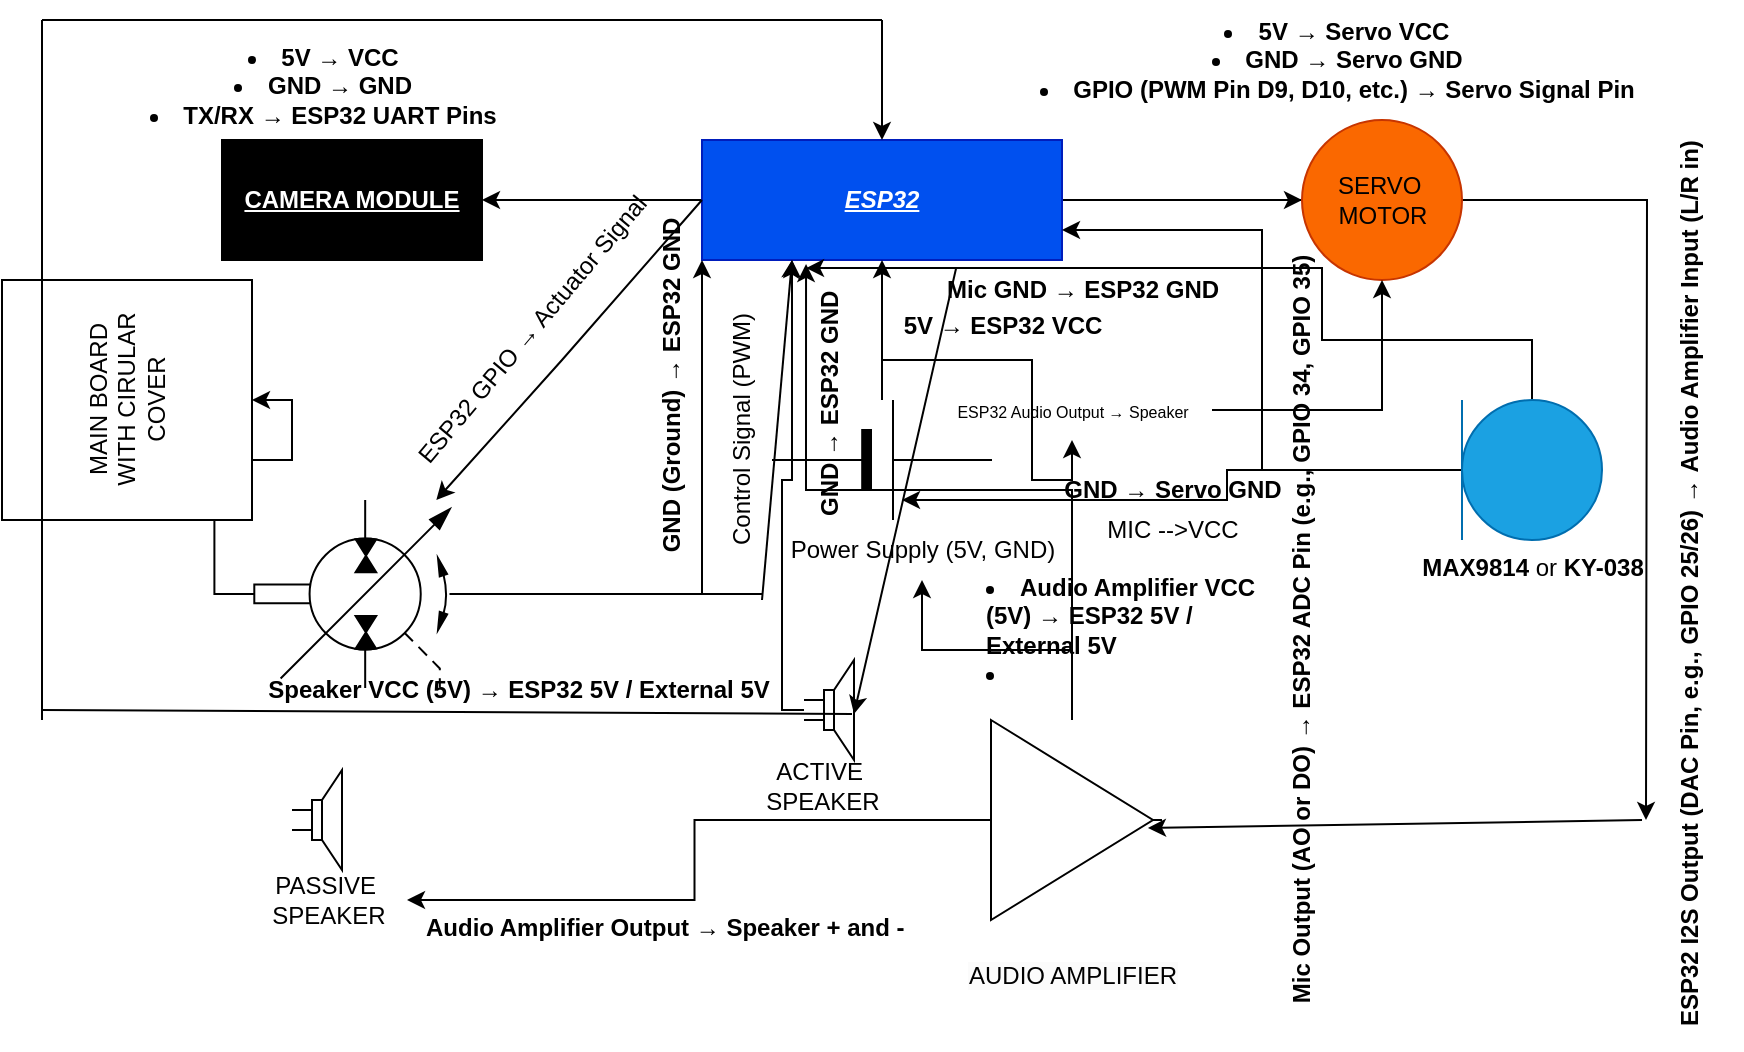 <mxfile version="26.0.14">
  <diagram name="Page-1" id="xw0azsXiT1ffzXBx3dtR">
    <mxGraphModel dx="880" dy="472" grid="1" gridSize="10" guides="1" tooltips="1" connect="1" arrows="1" fold="1" page="1" pageScale="1" pageWidth="827" pageHeight="1169" math="0" shadow="0">
      <root>
        <mxCell id="0" />
        <mxCell id="1" parent="0" />
        <mxCell id="bhfImXdg9pNfIHxLkrQA-6" value="" style="edgeStyle=orthogonalEdgeStyle;rounded=0;orthogonalLoop=1;jettySize=auto;html=1;" edge="1" parent="1" source="bhfImXdg9pNfIHxLkrQA-1" target="bhfImXdg9pNfIHxLkrQA-3">
          <mxGeometry relative="1" as="geometry" />
        </mxCell>
        <mxCell id="bhfImXdg9pNfIHxLkrQA-8" value="" style="edgeStyle=orthogonalEdgeStyle;rounded=0;orthogonalLoop=1;jettySize=auto;html=1;" edge="1" parent="1" source="bhfImXdg9pNfIHxLkrQA-1">
          <mxGeometry relative="1" as="geometry">
            <mxPoint x="650" y="110" as="targetPoint" />
          </mxGeometry>
        </mxCell>
        <mxCell id="bhfImXdg9pNfIHxLkrQA-59" value="" style="edgeStyle=orthogonalEdgeStyle;rounded=0;orthogonalLoop=1;jettySize=auto;html=1;" edge="1" parent="1" source="bhfImXdg9pNfIHxLkrQA-1">
          <mxGeometry relative="1" as="geometry">
            <mxPoint x="822" y="420" as="targetPoint" />
          </mxGeometry>
        </mxCell>
        <mxCell id="bhfImXdg9pNfIHxLkrQA-1" value="ESP32" style="rounded=0;whiteSpace=wrap;html=1;fillColor=#0050ef;strokeColor=#001DBC;fontColor=#ffffff;fontStyle=7" vertex="1" parent="1">
          <mxGeometry x="350" y="80" width="180" height="60" as="geometry" />
        </mxCell>
        <mxCell id="bhfImXdg9pNfIHxLkrQA-3" value="CAMERA MODULE" style="rounded=0;whiteSpace=wrap;html=1;fillColor=#000000;fontStyle=5;fontFamily=Helvetica;textShadow=1;fontColor=#FFFFFF;" vertex="1" parent="1">
          <mxGeometry x="110" y="80" width="130" height="60" as="geometry" />
        </mxCell>
        <mxCell id="bhfImXdg9pNfIHxLkrQA-4" value="SERVO&amp;nbsp;&lt;div&gt;MOTOR&lt;/div&gt;" style="verticalLabelPosition=middle;shadow=0;dashed=0;align=center;html=1;verticalAlign=middle;strokeWidth=1;shape=ellipse;aspect=fixed;fontSize=12;fillColor=#fa6800;fontColor=#000000;strokeColor=#C73500;" vertex="1" parent="1">
          <mxGeometry x="650" y="70" width="80" height="80" as="geometry" />
        </mxCell>
        <mxCell id="bhfImXdg9pNfIHxLkrQA-9" value="" style="edgeStyle=orthogonalEdgeStyle;rounded=0;orthogonalLoop=1;jettySize=auto;html=1;" edge="1" parent="1" source="bhfImXdg9pNfIHxLkrQA-5" target="bhfImXdg9pNfIHxLkrQA-1">
          <mxGeometry relative="1" as="geometry" />
        </mxCell>
        <mxCell id="bhfImXdg9pNfIHxLkrQA-14" value="" style="edgeStyle=orthogonalEdgeStyle;rounded=0;orthogonalLoop=1;jettySize=auto;html=1;" edge="1" parent="1" source="bhfImXdg9pNfIHxLkrQA-77" target="bhfImXdg9pNfIHxLkrQA-4">
          <mxGeometry relative="1" as="geometry">
            <mxPoint x="575" y="240" as="targetPoint" />
          </mxGeometry>
        </mxCell>
        <mxCell id="bhfImXdg9pNfIHxLkrQA-5" value="" style="verticalLabelPosition=bottom;shadow=0;dashed=0;align=center;fillColor=strokeColor;html=1;verticalAlign=top;strokeWidth=1;shape=mxgraph.electrical.miscellaneous.monocell_battery;" vertex="1" parent="1">
          <mxGeometry x="385" y="210" width="110" height="60" as="geometry" />
        </mxCell>
        <mxCell id="bhfImXdg9pNfIHxLkrQA-10" value="Power Supply (5V, GND)" style="text;html=1;align=center;verticalAlign=middle;resizable=0;points=[];autosize=1;strokeColor=none;fillColor=none;" vertex="1" parent="1">
          <mxGeometry x="380" y="270" width="160" height="30" as="geometry" />
        </mxCell>
        <mxCell id="bhfImXdg9pNfIHxLkrQA-11" value="&lt;li data-end=&quot;1162&quot; data-start=&quot;1142&quot;&gt;&lt;strong data-end=&quot;1150&quot; data-start=&quot;1144&quot;&gt;5V&lt;/strong&gt; → &lt;strong data-end=&quot;1160&quot; data-start=&quot;1153&quot;&gt;VCC&lt;/strong&gt;&lt;/li&gt;&lt;li data-end=&quot;1186&quot; data-start=&quot;1165&quot;&gt;&lt;strong data-end=&quot;1174&quot; data-start=&quot;1167&quot;&gt;GND&lt;/strong&gt; → &lt;strong data-end=&quot;1184&quot; data-start=&quot;1177&quot;&gt;GND&lt;/strong&gt;&lt;/li&gt;&lt;li data-end=&quot;1224&quot; data-start=&quot;1189&quot;&gt;&lt;strong data-end=&quot;1200&quot; data-start=&quot;1191&quot;&gt;TX/RX&lt;/strong&gt; → &lt;strong data-end=&quot;1222&quot; data-start=&quot;1203&quot;&gt;ESP32 UART Pins&lt;/strong&gt;&lt;/li&gt;" style="text;html=1;align=center;verticalAlign=middle;resizable=0;points=[];autosize=1;strokeColor=none;fillColor=none;" vertex="1" parent="1">
          <mxGeometry x="60" y="23" width="200" height="60" as="geometry" />
        </mxCell>
        <mxCell id="bhfImXdg9pNfIHxLkrQA-12" value="&lt;li data-end=&quot;1361&quot; data-start=&quot;1335&quot;&gt;&lt;strong data-end=&quot;1343&quot; data-start=&quot;1337&quot;&gt;5V&lt;/strong&gt; → &lt;strong data-end=&quot;1359&quot; data-start=&quot;1346&quot;&gt;Servo VCC&lt;/strong&gt;&lt;/li&gt;&lt;li data-end=&quot;1391&quot; data-start=&quot;1364&quot;&gt;&lt;strong data-end=&quot;1373&quot; data-start=&quot;1366&quot;&gt;GND&lt;/strong&gt; → &lt;strong data-end=&quot;1389&quot; data-start=&quot;1376&quot;&gt;Servo GND&lt;/strong&gt;&lt;/li&gt;&lt;li data-end=&quot;1453&quot; data-start=&quot;1394&quot;&gt;&lt;strong data-end=&quot;1428&quot; data-start=&quot;1396&quot;&gt;GPIO (PWM Pin D9, D10, etc.)&lt;/strong&gt; → &lt;strong data-end=&quot;1451&quot; data-start=&quot;1431&quot;&gt;Servo Signal Pin&lt;/strong&gt;&lt;/li&gt;" style="text;html=1;align=center;verticalAlign=middle;resizable=0;points=[];autosize=1;strokeColor=none;fillColor=none;" vertex="1" parent="1">
          <mxGeometry x="507" y="10" width="320" height="60" as="geometry" />
        </mxCell>
        <mxCell id="bhfImXdg9pNfIHxLkrQA-15" value="&lt;strong data-end=&quot;1566&quot; data-start=&quot;1560&quot;&gt;5V&lt;/strong&gt; → &lt;strong data-end=&quot;1582&quot; data-start=&quot;1569&quot;&gt;ESP32 VCC&lt;/strong&gt;" style="text;html=1;align=center;verticalAlign=middle;resizable=0;points=[];autosize=1;strokeColor=none;fillColor=none;" vertex="1" parent="1">
          <mxGeometry x="440" y="158" width="120" height="30" as="geometry" />
        </mxCell>
        <mxCell id="bhfImXdg9pNfIHxLkrQA-16" value="&lt;strong data-end=&quot;1596&quot; data-start=&quot;1589&quot;&gt;GND&lt;/strong&gt; → &lt;strong data-end=&quot;1624&quot; data-start=&quot;1599&quot;&gt;Servo GND&lt;/strong&gt;" style="text;html=1;align=center;verticalAlign=middle;resizable=0;points=[];autosize=1;strokeColor=none;fillColor=none;" vertex="1" parent="1">
          <mxGeometry x="520" y="240" width="130" height="30" as="geometry" />
        </mxCell>
        <mxCell id="bhfImXdg9pNfIHxLkrQA-29" value="" style="edgeStyle=orthogonalEdgeStyle;rounded=0;orthogonalLoop=1;jettySize=auto;html=1;entryX=0;entryY=1;entryDx=0;entryDy=0;" edge="1" parent="1" source="bhfImXdg9pNfIHxLkrQA-26" target="bhfImXdg9pNfIHxLkrQA-1">
          <mxGeometry relative="1" as="geometry">
            <mxPoint x="310" y="150" as="targetPoint" />
          </mxGeometry>
        </mxCell>
        <mxCell id="bhfImXdg9pNfIHxLkrQA-30" value="" style="edgeStyle=orthogonalEdgeStyle;rounded=0;orthogonalLoop=1;jettySize=auto;html=1;" edge="1" parent="1" source="bhfImXdg9pNfIHxLkrQA-26" target="bhfImXdg9pNfIHxLkrQA-27">
          <mxGeometry relative="1" as="geometry" />
        </mxCell>
        <mxCell id="bhfImXdg9pNfIHxLkrQA-26" value="" style="verticalLabelPosition=bottom;aspect=fixed;html=1;verticalAlign=top;fillColor=strokeColor;align=center;outlineConnect=0;shape=mxgraph.fluid_power.x11250;points=[[0.567,0,0],[0.567,1,0],[0.95,1,0]]" vertex="1" parent="1">
          <mxGeometry x="126.15" y="260" width="97.7" height="93.94" as="geometry" />
        </mxCell>
        <mxCell id="bhfImXdg9pNfIHxLkrQA-27" value="MAIN BOARD&lt;div&gt;WITH CIRULAR COVER&lt;/div&gt;" style="rounded=0;whiteSpace=wrap;html=1;rotation=-90;" vertex="1" parent="1">
          <mxGeometry x="2.5" y="147.5" width="120" height="125" as="geometry" />
        </mxCell>
        <mxCell id="bhfImXdg9pNfIHxLkrQA-33" value="&lt;strong data-end=&quot;358&quot; data-start=&quot;342&quot;&gt;GND (Ground)&lt;/strong&gt; → &lt;strong data-end=&quot;374&quot; data-start=&quot;361&quot;&gt;ESP32 GND&lt;/strong&gt;" style="text;html=1;align=center;verticalAlign=middle;resizable=0;points=[];autosize=1;strokeColor=none;fillColor=none;rotation=-90;" vertex="1" parent="1">
          <mxGeometry x="240" y="188" width="190" height="30" as="geometry" />
        </mxCell>
        <mxCell id="bhfImXdg9pNfIHxLkrQA-34" value="ESP32 GPIO → Actuator Signal" style="text;html=1;align=center;verticalAlign=middle;resizable=0;points=[];autosize=1;strokeColor=none;fillColor=none;rotation=-50;" vertex="1" parent="1">
          <mxGeometry x="170" y="160" width="190" height="30" as="geometry" />
        </mxCell>
        <mxCell id="bhfImXdg9pNfIHxLkrQA-37" value="" style="endArrow=classic;html=1;rounded=0;exitX=0;exitY=0.5;exitDx=0;exitDy=0;" edge="1" parent="1" source="bhfImXdg9pNfIHxLkrQA-1" target="bhfImXdg9pNfIHxLkrQA-26">
          <mxGeometry width="50" height="50" relative="1" as="geometry">
            <mxPoint x="390" y="210" as="sourcePoint" />
            <mxPoint x="440" y="160" as="targetPoint" />
            <Array as="points">
              <mxPoint x="280" y="190" />
            </Array>
          </mxGeometry>
        </mxCell>
        <mxCell id="bhfImXdg9pNfIHxLkrQA-39" value="" style="endArrow=none;html=1;rounded=0;" edge="1" parent="1" source="bhfImXdg9pNfIHxLkrQA-26">
          <mxGeometry width="50" height="50" relative="1" as="geometry">
            <mxPoint x="240" y="353.94" as="sourcePoint" />
            <mxPoint x="380" y="307" as="targetPoint" />
          </mxGeometry>
        </mxCell>
        <mxCell id="bhfImXdg9pNfIHxLkrQA-41" value="" style="endArrow=classic;html=1;rounded=0;entryX=0.25;entryY=1;entryDx=0;entryDy=0;" edge="1" parent="1" target="bhfImXdg9pNfIHxLkrQA-1">
          <mxGeometry width="50" height="50" relative="1" as="geometry">
            <mxPoint x="380" y="310" as="sourcePoint" />
            <mxPoint x="360" y="130" as="targetPoint" />
          </mxGeometry>
        </mxCell>
        <mxCell id="bhfImXdg9pNfIHxLkrQA-43" value="Control Signal (PWM)" style="text;html=1;align=center;verticalAlign=middle;resizable=0;points=[];autosize=1;strokeColor=none;fillColor=none;rotation=-90;" vertex="1" parent="1">
          <mxGeometry x="300" y="210" width="140" height="30" as="geometry" />
        </mxCell>
        <mxCell id="bhfImXdg9pNfIHxLkrQA-47" value="" style="edgeStyle=orthogonalEdgeStyle;rounded=0;orthogonalLoop=1;jettySize=auto;html=1;entryX=0.591;entryY=0.833;entryDx=0;entryDy=0;entryPerimeter=0;" edge="1" parent="1" source="bhfImXdg9pNfIHxLkrQA-44" target="bhfImXdg9pNfIHxLkrQA-5">
          <mxGeometry relative="1" as="geometry" />
        </mxCell>
        <mxCell id="bhfImXdg9pNfIHxLkrQA-49" value="" style="edgeStyle=orthogonalEdgeStyle;rounded=0;orthogonalLoop=1;jettySize=auto;html=1;entryX=0.289;entryY=1.067;entryDx=0;entryDy=0;entryPerimeter=0;" edge="1" parent="1" source="bhfImXdg9pNfIHxLkrQA-44" target="bhfImXdg9pNfIHxLkrQA-1">
          <mxGeometry relative="1" as="geometry">
            <Array as="points">
              <mxPoint x="765" y="180" />
              <mxPoint x="660" y="180" />
              <mxPoint x="660" y="144" />
            </Array>
          </mxGeometry>
        </mxCell>
        <mxCell id="bhfImXdg9pNfIHxLkrQA-52" value="" style="edgeStyle=orthogonalEdgeStyle;rounded=0;orthogonalLoop=1;jettySize=auto;html=1;entryX=1;entryY=0.75;entryDx=0;entryDy=0;" edge="1" parent="1" source="bhfImXdg9pNfIHxLkrQA-44" target="bhfImXdg9pNfIHxLkrQA-1">
          <mxGeometry relative="1" as="geometry">
            <mxPoint x="630" y="133" as="targetPoint" />
          </mxGeometry>
        </mxCell>
        <mxCell id="bhfImXdg9pNfIHxLkrQA-44" value="&lt;font style=&quot;color: rgb(0, 0, 0);&quot;&gt;&lt;strong data-end=&quot;689&quot; data-start=&quot;678&quot;&gt;MAX9814&lt;/strong&gt; or &lt;strong data-end=&quot;703&quot; data-start=&quot;693&quot;&gt;KY-038&lt;/strong&gt;&lt;/font&gt;" style="verticalLabelPosition=bottom;shadow=0;dashed=0;align=center;html=1;verticalAlign=top;shape=mxgraph.electrical.radio.microphone_1;fillColor=#1ba1e2;fontColor=#ffffff;strokeColor=#006EAF;" vertex="1" parent="1">
          <mxGeometry x="730" y="210" width="70" height="70" as="geometry" />
        </mxCell>
        <mxCell id="bhfImXdg9pNfIHxLkrQA-48" value="MIC --&amp;gt;VCC" style="text;html=1;align=center;verticalAlign=middle;resizable=0;points=[];autosize=1;strokeColor=none;fillColor=none;" vertex="1" parent="1">
          <mxGeometry x="540" y="260" width="90" height="30" as="geometry" />
        </mxCell>
        <mxCell id="bhfImXdg9pNfIHxLkrQA-50" value="&lt;strong data-end=&quot;790&quot; data-start=&quot;779&quot;&gt;Mic GND&lt;/strong&gt; → &lt;strong data-end=&quot;806&quot; data-start=&quot;793&quot;&gt;ESP32 GND&lt;/strong&gt;" style="text;html=1;align=center;verticalAlign=middle;resizable=0;points=[];autosize=1;strokeColor=none;fillColor=none;" vertex="1" parent="1">
          <mxGeometry x="460" y="140" width="160" height="30" as="geometry" />
        </mxCell>
        <mxCell id="bhfImXdg9pNfIHxLkrQA-53" value="&lt;strong data-end=&quot;838&quot; data-start=&quot;813&quot;&gt;Mic Output (AO or DO)&lt;/strong&gt; → &lt;strong data-end=&quot;883&quot; data-start=&quot;841&quot;&gt;ESP32 ADC Pin (e.g., GPIO 34, GPIO 35)&lt;/strong&gt;" style="text;html=1;align=center;verticalAlign=middle;resizable=0;points=[];autosize=1;strokeColor=none;fillColor=none;rotation=-90;" vertex="1" parent="1">
          <mxGeometry x="450" y="310" width="400" height="30" as="geometry" />
        </mxCell>
        <mxCell id="bhfImXdg9pNfIHxLkrQA-54" value="" style="pointerEvents=1;verticalLabelPosition=bottom;shadow=0;dashed=0;align=center;html=1;verticalAlign=top;shape=mxgraph.electrical.electro-mechanical.loudspeaker;" vertex="1" parent="1">
          <mxGeometry x="145" y="395" width="25" height="50" as="geometry" />
        </mxCell>
        <mxCell id="bhfImXdg9pNfIHxLkrQA-63" value="" style="edgeStyle=orthogonalEdgeStyle;rounded=0;orthogonalLoop=1;jettySize=auto;html=1;" edge="1" parent="1" source="bhfImXdg9pNfIHxLkrQA-55" target="bhfImXdg9pNfIHxLkrQA-57">
          <mxGeometry relative="1" as="geometry" />
        </mxCell>
        <mxCell id="bhfImXdg9pNfIHxLkrQA-67" value="" style="edgeStyle=orthogonalEdgeStyle;rounded=0;orthogonalLoop=1;jettySize=auto;html=1;" edge="1" parent="1" source="bhfImXdg9pNfIHxLkrQA-55" target="bhfImXdg9pNfIHxLkrQA-10">
          <mxGeometry relative="1" as="geometry" />
        </mxCell>
        <mxCell id="bhfImXdg9pNfIHxLkrQA-70" value="" style="edgeStyle=orthogonalEdgeStyle;rounded=0;orthogonalLoop=1;jettySize=auto;html=1;entryX=0.289;entryY=1.033;entryDx=0;entryDy=0;entryPerimeter=0;" edge="1" parent="1" source="bhfImXdg9pNfIHxLkrQA-55" target="bhfImXdg9pNfIHxLkrQA-1">
          <mxGeometry relative="1" as="geometry">
            <mxPoint x="410" y="190" as="targetPoint" />
          </mxGeometry>
        </mxCell>
        <mxCell id="bhfImXdg9pNfIHxLkrQA-55" value="&#xa;&lt;span style=&quot;color: rgb(0, 0, 0); font-family: Helvetica; font-size: 12px; font-style: normal; font-variant-ligatures: normal; font-variant-caps: normal; font-weight: 400; letter-spacing: normal; orphans: 2; text-align: center; text-indent: 0px; text-transform: none; widows: 2; word-spacing: 0px; -webkit-text-stroke-width: 0px; white-space: nowrap; background-color: rgb(251, 251, 251); text-decoration-thickness: initial; text-decoration-style: initial; text-decoration-color: initial; display: inline !important; float: none;&quot;&gt;AUDIO AMPLIFIER&lt;/span&gt;&#xa;&#xa;" style="verticalLabelPosition=bottom;shadow=0;dashed=0;align=center;html=1;verticalAlign=top;shape=mxgraph.electrical.abstract.amplifier;" vertex="1" parent="1">
          <mxGeometry x="490" y="370" width="90" height="100" as="geometry" />
        </mxCell>
        <mxCell id="bhfImXdg9pNfIHxLkrQA-57" value="PASSIVE&amp;nbsp;&lt;div&gt;SPEAKER&lt;/div&gt;" style="text;html=1;align=center;verticalAlign=middle;resizable=0;points=[];autosize=1;strokeColor=none;fillColor=none;" vertex="1" parent="1">
          <mxGeometry x="122.5" y="440" width="80" height="40" as="geometry" />
        </mxCell>
        <mxCell id="bhfImXdg9pNfIHxLkrQA-60" value="" style="endArrow=classic;html=1;rounded=0;entryX=0.922;entryY=0.54;entryDx=0;entryDy=0;entryPerimeter=0;" edge="1" parent="1" target="bhfImXdg9pNfIHxLkrQA-55">
          <mxGeometry width="50" height="50" relative="1" as="geometry">
            <mxPoint x="820" y="420" as="sourcePoint" />
            <mxPoint x="790" y="370" as="targetPoint" />
          </mxGeometry>
        </mxCell>
        <mxCell id="bhfImXdg9pNfIHxLkrQA-62" value="&lt;strong data-start=&quot;473&quot; data-end=&quot;521&quot;&gt;ESP32 I2S Output (DAC Pin, e.g., GPIO 25/26)&lt;/strong&gt; → &lt;strong data-start=&quot;524&quot; data-end=&quot;558&quot;&gt;Audio Amplifier Input (L/R in)&lt;/strong&gt;" style="text;whiteSpace=wrap;html=1;rotation=270;" vertex="1" parent="1">
          <mxGeometry x="620" y="275" width="460" height="40" as="geometry" />
        </mxCell>
        <mxCell id="bhfImXdg9pNfIHxLkrQA-64" value="&lt;strong data-start=&quot;565&quot; data-end=&quot;591&quot;&gt;Audio Amplifier Output&lt;/strong&gt; → &lt;strong data-start=&quot;594&quot; data-end=&quot;613&quot;&gt;Speaker + and -&lt;/strong&gt;" style="text;whiteSpace=wrap;html=1;" vertex="1" parent="1">
          <mxGeometry x="210" y="460" width="270" height="40" as="geometry" />
        </mxCell>
        <mxCell id="bhfImXdg9pNfIHxLkrQA-68" value="&lt;li data-start=&quot;618&quot; data-end=&quot;679&quot;&gt;&lt;strong data-start=&quot;620&quot; data-end=&quot;648&quot;&gt;Audio Amplifier VCC (5V)&lt;/strong&gt; → &lt;strong data-start=&quot;651&quot; data-end=&quot;677&quot;&gt;ESP32 5V / External 5V&lt;/strong&gt;&lt;/li&gt;&lt;li data-start=&quot;682&quot; data-end=&quot;709&quot;&gt;&lt;/li&gt;" style="text;whiteSpace=wrap;html=1;" vertex="1" parent="1">
          <mxGeometry x="490" y="290" width="140" height="10" as="geometry" />
        </mxCell>
        <mxCell id="bhfImXdg9pNfIHxLkrQA-71" value="&lt;strong data-start=&quot;684&quot; data-end=&quot;691&quot;&gt;GND&lt;/strong&gt; → &lt;strong data-start=&quot;694&quot; data-end=&quot;707&quot;&gt;ESP32 GND&lt;/strong&gt;" style="text;whiteSpace=wrap;html=1;rotation=270;" vertex="1" parent="1">
          <mxGeometry x="360" y="190" width="120" height="40" as="geometry" />
        </mxCell>
        <mxCell id="bhfImXdg9pNfIHxLkrQA-79" value="" style="edgeStyle=orthogonalEdgeStyle;rounded=0;orthogonalLoop=1;jettySize=auto;html=1;entryX=0.25;entryY=1;entryDx=0;entryDy=0;" edge="1" parent="1" source="bhfImXdg9pNfIHxLkrQA-72" target="bhfImXdg9pNfIHxLkrQA-1">
          <mxGeometry relative="1" as="geometry">
            <Array as="points">
              <mxPoint x="390" y="365" />
              <mxPoint x="390" y="250" />
              <mxPoint x="395" y="250" />
            </Array>
          </mxGeometry>
        </mxCell>
        <mxCell id="bhfImXdg9pNfIHxLkrQA-72" value="" style="pointerEvents=1;verticalLabelPosition=bottom;shadow=0;dashed=0;align=center;html=1;verticalAlign=top;shape=mxgraph.electrical.electro-mechanical.loudspeaker;" vertex="1" parent="1">
          <mxGeometry x="401" y="340" width="25" height="50" as="geometry" />
        </mxCell>
        <mxCell id="bhfImXdg9pNfIHxLkrQA-73" value="ACTIVE&amp;nbsp;&lt;div&gt;SPEAKER&lt;/div&gt;" style="text;html=1;align=center;verticalAlign=middle;resizable=0;points=[];autosize=1;strokeColor=none;fillColor=none;" vertex="1" parent="1">
          <mxGeometry x="370" y="383" width="80" height="40" as="geometry" />
        </mxCell>
        <mxCell id="bhfImXdg9pNfIHxLkrQA-76" value="" style="endArrow=classic;html=1;rounded=0;exitX=0.706;exitY=1.067;exitDx=0;exitDy=0;exitPerimeter=0;entryX=1;entryY=0.54;entryDx=0;entryDy=0;entryPerimeter=0;" edge="1" parent="1" source="bhfImXdg9pNfIHxLkrQA-1" target="bhfImXdg9pNfIHxLkrQA-72">
          <mxGeometry width="50" height="50" relative="1" as="geometry">
            <mxPoint x="360" y="350" as="sourcePoint" />
            <mxPoint x="410" y="300" as="targetPoint" />
          </mxGeometry>
        </mxCell>
        <mxCell id="bhfImXdg9pNfIHxLkrQA-78" value="" style="edgeStyle=orthogonalEdgeStyle;rounded=0;orthogonalLoop=1;jettySize=auto;html=1;" edge="1" parent="1" source="bhfImXdg9pNfIHxLkrQA-5" target="bhfImXdg9pNfIHxLkrQA-77">
          <mxGeometry relative="1" as="geometry">
            <mxPoint x="495" y="240" as="sourcePoint" />
            <mxPoint x="690" y="150" as="targetPoint" />
          </mxGeometry>
        </mxCell>
        <mxCell id="bhfImXdg9pNfIHxLkrQA-77" value="&lt;font style=&quot;font-size: 8px; color: rgb(0, 0, 0);&quot;&gt;ESP32 Audio Output → Speaker&lt;/font&gt;" style="text;html=1;align=center;verticalAlign=middle;resizable=0;points=[];autosize=1;strokeColor=none;fillColor=none;rotation=0;" vertex="1" parent="1">
          <mxGeometry x="465" y="200" width="140" height="30" as="geometry" />
        </mxCell>
        <mxCell id="bhfImXdg9pNfIHxLkrQA-80" value="&lt;strong data-end=&quot;1146&quot; data-start=&quot;1126&quot;&gt;Speaker VCC (5V)&lt;/strong&gt; → &lt;strong data-end=&quot;1175&quot; data-start=&quot;1149&quot;&gt;ESP32 5V / External 5V&lt;/strong&gt;" style="text;html=1;align=center;verticalAlign=middle;resizable=0;points=[];autosize=1;strokeColor=none;fillColor=none;" vertex="1" parent="1">
          <mxGeometry x="122.5" y="340" width="270" height="30" as="geometry" />
        </mxCell>
        <mxCell id="bhfImXdg9pNfIHxLkrQA-82" value="" style="endArrow=none;html=1;rounded=0;exitX=0.96;exitY=0.54;exitDx=0;exitDy=0;exitPerimeter=0;" edge="1" parent="1" source="bhfImXdg9pNfIHxLkrQA-72">
          <mxGeometry width="50" height="50" relative="1" as="geometry">
            <mxPoint x="445" y="380" as="sourcePoint" />
            <mxPoint x="20" y="365" as="targetPoint" />
          </mxGeometry>
        </mxCell>
        <mxCell id="bhfImXdg9pNfIHxLkrQA-83" value="" style="endArrow=none;html=1;rounded=0;" edge="1" parent="1">
          <mxGeometry width="50" height="50" relative="1" as="geometry">
            <mxPoint x="20" y="370" as="sourcePoint" />
            <mxPoint x="20" y="20" as="targetPoint" />
          </mxGeometry>
        </mxCell>
        <mxCell id="bhfImXdg9pNfIHxLkrQA-87" value="" style="endArrow=none;html=1;rounded=0;" edge="1" parent="1">
          <mxGeometry width="50" height="50" relative="1" as="geometry">
            <mxPoint x="20" y="20" as="sourcePoint" />
            <mxPoint x="440" y="20" as="targetPoint" />
          </mxGeometry>
        </mxCell>
        <mxCell id="bhfImXdg9pNfIHxLkrQA-90" value="" style="endArrow=classic;html=1;rounded=0;entryX=0.5;entryY=0;entryDx=0;entryDy=0;" edge="1" parent="1" target="bhfImXdg9pNfIHxLkrQA-1">
          <mxGeometry width="50" height="50" relative="1" as="geometry">
            <mxPoint x="440" y="20" as="sourcePoint" />
            <mxPoint x="515" y="10" as="targetPoint" />
          </mxGeometry>
        </mxCell>
      </root>
    </mxGraphModel>
  </diagram>
</mxfile>
